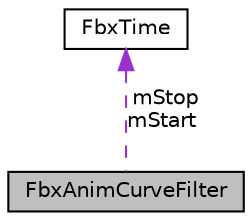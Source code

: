 digraph "FbxAnimCurveFilter"
{
  edge [fontname="Helvetica",fontsize="10",labelfontname="Helvetica",labelfontsize="10"];
  node [fontname="Helvetica",fontsize="10",shape=record];
  Node12 [label="FbxAnimCurveFilter",height=0.2,width=0.4,color="black", fillcolor="grey75", style="filled", fontcolor="black"];
  Node13 -> Node12 [dir="back",color="darkorchid3",fontsize="10",style="dashed",label=" mStop\nmStart" ,fontname="Helvetica"];
  Node13 [label="FbxTime",height=0.2,width=0.4,color="black", fillcolor="white", style="filled",URL="$class_fbx_time.html"];
}
